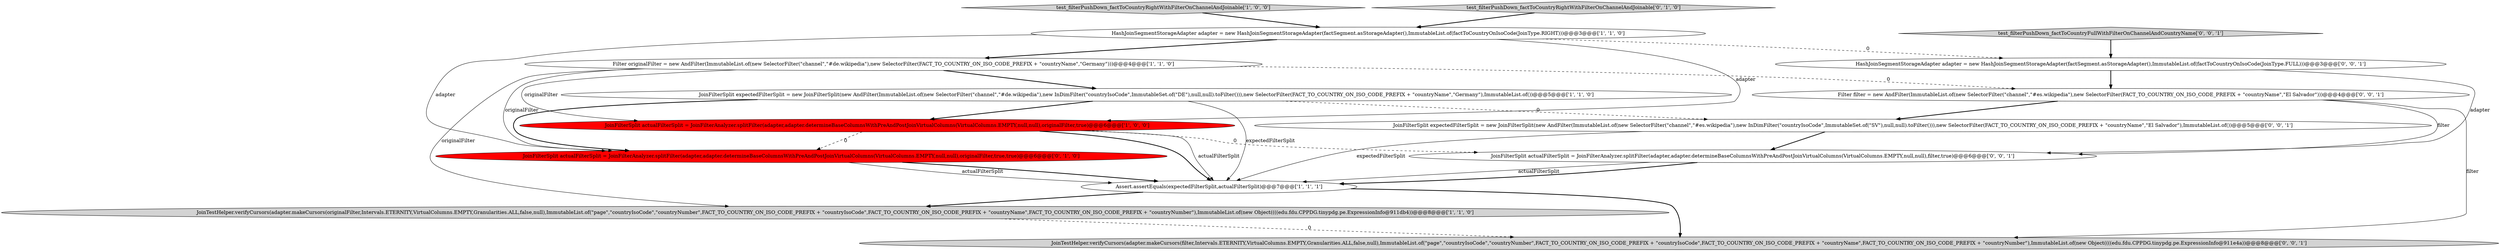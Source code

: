 digraph {
3 [style = filled, label = "test_filterPushDown_factToCountryRightWithFilterOnChannelAndJoinable['1', '0', '0']", fillcolor = lightgray, shape = diamond image = "AAA0AAABBB1BBB"];
6 [style = filled, label = "JoinFilterSplit expectedFilterSplit = new JoinFilterSplit(new AndFilter(ImmutableList.of(new SelectorFilter(\"channel\",\"#de.wikipedia\"),new InDimFilter(\"countryIsoCode\",ImmutableSet.of(\"DE\"),null,null).toFilter())),new SelectorFilter(FACT_TO_COUNTRY_ON_ISO_CODE_PREFIX + \"countryName\",\"Germany\"),ImmutableList.of())@@@5@@@['1', '1', '0']", fillcolor = white, shape = ellipse image = "AAA0AAABBB1BBB"];
1 [style = filled, label = "JoinTestHelper.verifyCursors(adapter.makeCursors(originalFilter,Intervals.ETERNITY,VirtualColumns.EMPTY,Granularities.ALL,false,null),ImmutableList.of(\"page\",\"countryIsoCode\",\"countryNumber\",FACT_TO_COUNTRY_ON_ISO_CODE_PREFIX + \"countryIsoCode\",FACT_TO_COUNTRY_ON_ISO_CODE_PREFIX + \"countryName\",FACT_TO_COUNTRY_ON_ISO_CODE_PREFIX + \"countryNumber\"),ImmutableList.of(new Object((((edu.fdu.CPPDG.tinypdg.pe.ExpressionInfo@911db4))@@@8@@@['1', '1', '0']", fillcolor = lightgray, shape = ellipse image = "AAA0AAABBB1BBB"];
4 [style = filled, label = "Filter originalFilter = new AndFilter(ImmutableList.of(new SelectorFilter(\"channel\",\"#de.wikipedia\"),new SelectorFilter(FACT_TO_COUNTRY_ON_ISO_CODE_PREFIX + \"countryName\",\"Germany\")))@@@4@@@['1', '1', '0']", fillcolor = white, shape = ellipse image = "AAA0AAABBB1BBB"];
8 [style = filled, label = "JoinFilterSplit actualFilterSplit = JoinFilterAnalyzer.splitFilter(adapter,adapter.determineBaseColumnsWithPreAndPostJoinVirtualColumns(VirtualColumns.EMPTY,null,null),originalFilter,true,true)@@@6@@@['0', '1', '0']", fillcolor = red, shape = ellipse image = "AAA1AAABBB2BBB"];
0 [style = filled, label = "JoinFilterSplit actualFilterSplit = JoinFilterAnalyzer.splitFilter(adapter,adapter.determineBaseColumnsWithPreAndPostJoinVirtualColumns(VirtualColumns.EMPTY,null,null),originalFilter,true)@@@6@@@['1', '0', '0']", fillcolor = red, shape = ellipse image = "AAA1AAABBB1BBB"];
12 [style = filled, label = "JoinFilterSplit actualFilterSplit = JoinFilterAnalyzer.splitFilter(adapter,adapter.determineBaseColumnsWithPreAndPostJoinVirtualColumns(VirtualColumns.EMPTY,null,null),filter,true)@@@6@@@['0', '0', '1']", fillcolor = white, shape = ellipse image = "AAA0AAABBB3BBB"];
2 [style = filled, label = "HashJoinSegmentStorageAdapter adapter = new HashJoinSegmentStorageAdapter(factSegment.asStorageAdapter(),ImmutableList.of(factToCountryOnIsoCode(JoinType.RIGHT)))@@@3@@@['1', '1', '0']", fillcolor = white, shape = ellipse image = "AAA0AAABBB1BBB"];
5 [style = filled, label = "Assert.assertEquals(expectedFilterSplit,actualFilterSplit)@@@7@@@['1', '1', '1']", fillcolor = white, shape = ellipse image = "AAA0AAABBB1BBB"];
11 [style = filled, label = "JoinTestHelper.verifyCursors(adapter.makeCursors(filter,Intervals.ETERNITY,VirtualColumns.EMPTY,Granularities.ALL,false,null),ImmutableList.of(\"page\",\"countryIsoCode\",\"countryNumber\",FACT_TO_COUNTRY_ON_ISO_CODE_PREFIX + \"countryIsoCode\",FACT_TO_COUNTRY_ON_ISO_CODE_PREFIX + \"countryName\",FACT_TO_COUNTRY_ON_ISO_CODE_PREFIX + \"countryNumber\"),ImmutableList.of(new Object((((edu.fdu.CPPDG.tinypdg.pe.ExpressionInfo@911e4a))@@@8@@@['0', '0', '1']", fillcolor = lightgray, shape = ellipse image = "AAA0AAABBB3BBB"];
9 [style = filled, label = "HashJoinSegmentStorageAdapter adapter = new HashJoinSegmentStorageAdapter(factSegment.asStorageAdapter(),ImmutableList.of(factToCountryOnIsoCode(JoinType.FULL)))@@@3@@@['0', '0', '1']", fillcolor = white, shape = ellipse image = "AAA0AAABBB3BBB"];
13 [style = filled, label = "JoinFilterSplit expectedFilterSplit = new JoinFilterSplit(new AndFilter(ImmutableList.of(new SelectorFilter(\"channel\",\"#es.wikipedia\"),new InDimFilter(\"countryIsoCode\",ImmutableSet.of(\"SV\"),null,null).toFilter())),new SelectorFilter(FACT_TO_COUNTRY_ON_ISO_CODE_PREFIX + \"countryName\",\"El Salvador\"),ImmutableList.of())@@@5@@@['0', '0', '1']", fillcolor = white, shape = ellipse image = "AAA0AAABBB3BBB"];
7 [style = filled, label = "test_filterPushDown_factToCountryRightWithFilterOnChannelAndJoinable['0', '1', '0']", fillcolor = lightgray, shape = diamond image = "AAA0AAABBB2BBB"];
10 [style = filled, label = "Filter filter = new AndFilter(ImmutableList.of(new SelectorFilter(\"channel\",\"#es.wikipedia\"),new SelectorFilter(FACT_TO_COUNTRY_ON_ISO_CODE_PREFIX + \"countryName\",\"El Salvador\")))@@@4@@@['0', '0', '1']", fillcolor = white, shape = ellipse image = "AAA0AAABBB3BBB"];
14 [style = filled, label = "test_filterPushDown_factToCountryFullWithFilterOnChannelAndCountryName['0', '0', '1']", fillcolor = lightgray, shape = diamond image = "AAA0AAABBB3BBB"];
12->5 [style = solid, label="actualFilterSplit"];
12->5 [style = bold, label=""];
4->6 [style = bold, label=""];
2->0 [style = solid, label="adapter"];
13->5 [style = solid, label="expectedFilterSplit"];
9->12 [style = solid, label="adapter"];
6->0 [style = bold, label=""];
9->10 [style = bold, label=""];
2->8 [style = solid, label="adapter"];
0->12 [style = dashed, label="0"];
2->4 [style = bold, label=""];
6->5 [style = solid, label="expectedFilterSplit"];
8->5 [style = solid, label="actualFilterSplit"];
4->1 [style = solid, label="originalFilter"];
5->1 [style = bold, label=""];
13->12 [style = bold, label=""];
6->13 [style = dashed, label="0"];
3->2 [style = bold, label=""];
8->5 [style = bold, label=""];
10->13 [style = bold, label=""];
2->9 [style = dashed, label="0"];
7->2 [style = bold, label=""];
1->11 [style = dashed, label="0"];
6->8 [style = bold, label=""];
0->8 [style = dashed, label="0"];
14->9 [style = bold, label=""];
10->12 [style = solid, label="filter"];
5->11 [style = bold, label=""];
10->11 [style = solid, label="filter"];
4->10 [style = dashed, label="0"];
4->8 [style = solid, label="originalFilter"];
0->5 [style = solid, label="actualFilterSplit"];
0->5 [style = bold, label=""];
4->0 [style = solid, label="originalFilter"];
}
